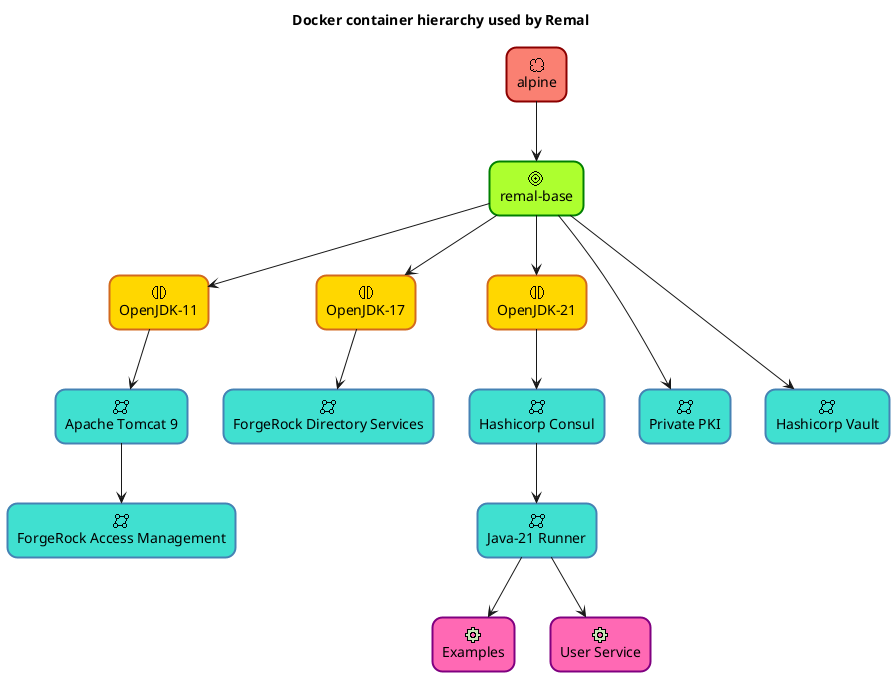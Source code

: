 ' ******************************************************************************
' UML PlantUML diagram that shows the Remal Docker container hierarchy.
'
' Since : July 2023
' Author: Arnold Somogyi <arnold.somogyi@gmail.com>
'
' Copyright (c) 2020-2024 Remal Software and Arnold Somogyi All rights reserved
' ******************************************************************************
@startuml

<style>
  .STYLE_EXTERNAL {
    RoundCorner 20
    LineThickness 2
    LineColor DarkRed
    BackgroundColor Salmon
  }
  .STYLE_BASE {
    RoundCorner 20
    LineThickness 2
    LineColor Green
    BackgroundColor GreenYellow
  }
  .STYLE_CORE {
    RoundCorner 20
    LineThickness 2
    LineColor Chocolate
    BackgroundColor Gold
  }
  .STYLE_INFRA {
    RoundCorner 20
    LineThickness 2
    LineColor SteelBlue
    BackgroundColor Turquoise
  }
  .STYLE_APP {
    RoundCorner 20
    LineThickness 2
    LineColor Purple
    BackgroundColor HotPink
  }
</style>

title **Docker container hierarchy used by Remal**

sprite $JAR_EXTERNAL jar:archimate/meaning
sprite $JAR_BASE     jar:archimate/goal
sprite $JAR_CORE     jar:archimate/interaction
sprite $JAR_INFRA    jar:archimate/network
sprite $JAR_APP      jar:archimate/physical-equipment

rectangle "alpine"                       as alpine         <<$JAR_EXTERNAL>> <<STYLE_EXTERNAL>>
rectangle "remal-base"                   as base           <<$JAR_BASE>>     <<STYLE_BASE>>
rectangle "OpenJDK-11"                   as java11         <<$JAR_CORE>>     <<STYLE_CORE>>
rectangle "OpenJDK-17"                   as java17         <<$JAR_CORE>>     <<STYLE_CORE>>
rectangle "OpenJDK-21"                   as java21         <<$JAR_CORE>>     <<STYLE_CORE>>
rectangle "Private PKI"                  as pki            <<$JAR_INFRA>>    <<STYLE_INFRA>>
rectangle "Apache Tomcat 9"              as tomcat9        <<$JAR_INFRA>>    <<STYLE_INFRA>>
rectangle "ForgeRock Directory Services" as ds             <<$JAR_INFRA>>    <<STYLE_INFRA>>
rectangle "ForgeRock Access Management"  as am             <<$JAR_INFRA>>    <<STYLE_INFRA>>
rectangle "Hashicorp Vault"              as vault          <<$JAR_INFRA>>    <<STYLE_INFRA>>
rectangle "Hashicorp Consul"             as consul         <<$JAR_INFRA>>    <<STYLE_INFRA>>
rectangle "Hashicorp Consul"             as consul         <<$JAR_INFRA>>    <<STYLE_INFRA>>
rectangle "Java-21 Runner"               as java_runner_21 <<$JAR_INFRA>>    <<STYLE_INFRA>>
rectangle "Examples"                     as examples       <<$JAR_APP>>      <<STYLE_APP>>
rectangle "User Service"                 as user_service   <<$JAR_APP>>      <<STYLE_APP>>

alpine         -->   base
base           -->   java11
base           -->   java17
base           -->   java21
base           --->  pki
java11         -->   tomcat9
java17         -->   ds
java21         -->   consul
tomcat9        -->   am
base           --->  vault
consul         -->   java_runner_21
java_runner_21 -->   examples
java_runner_21 -->   user_service

@enduml
